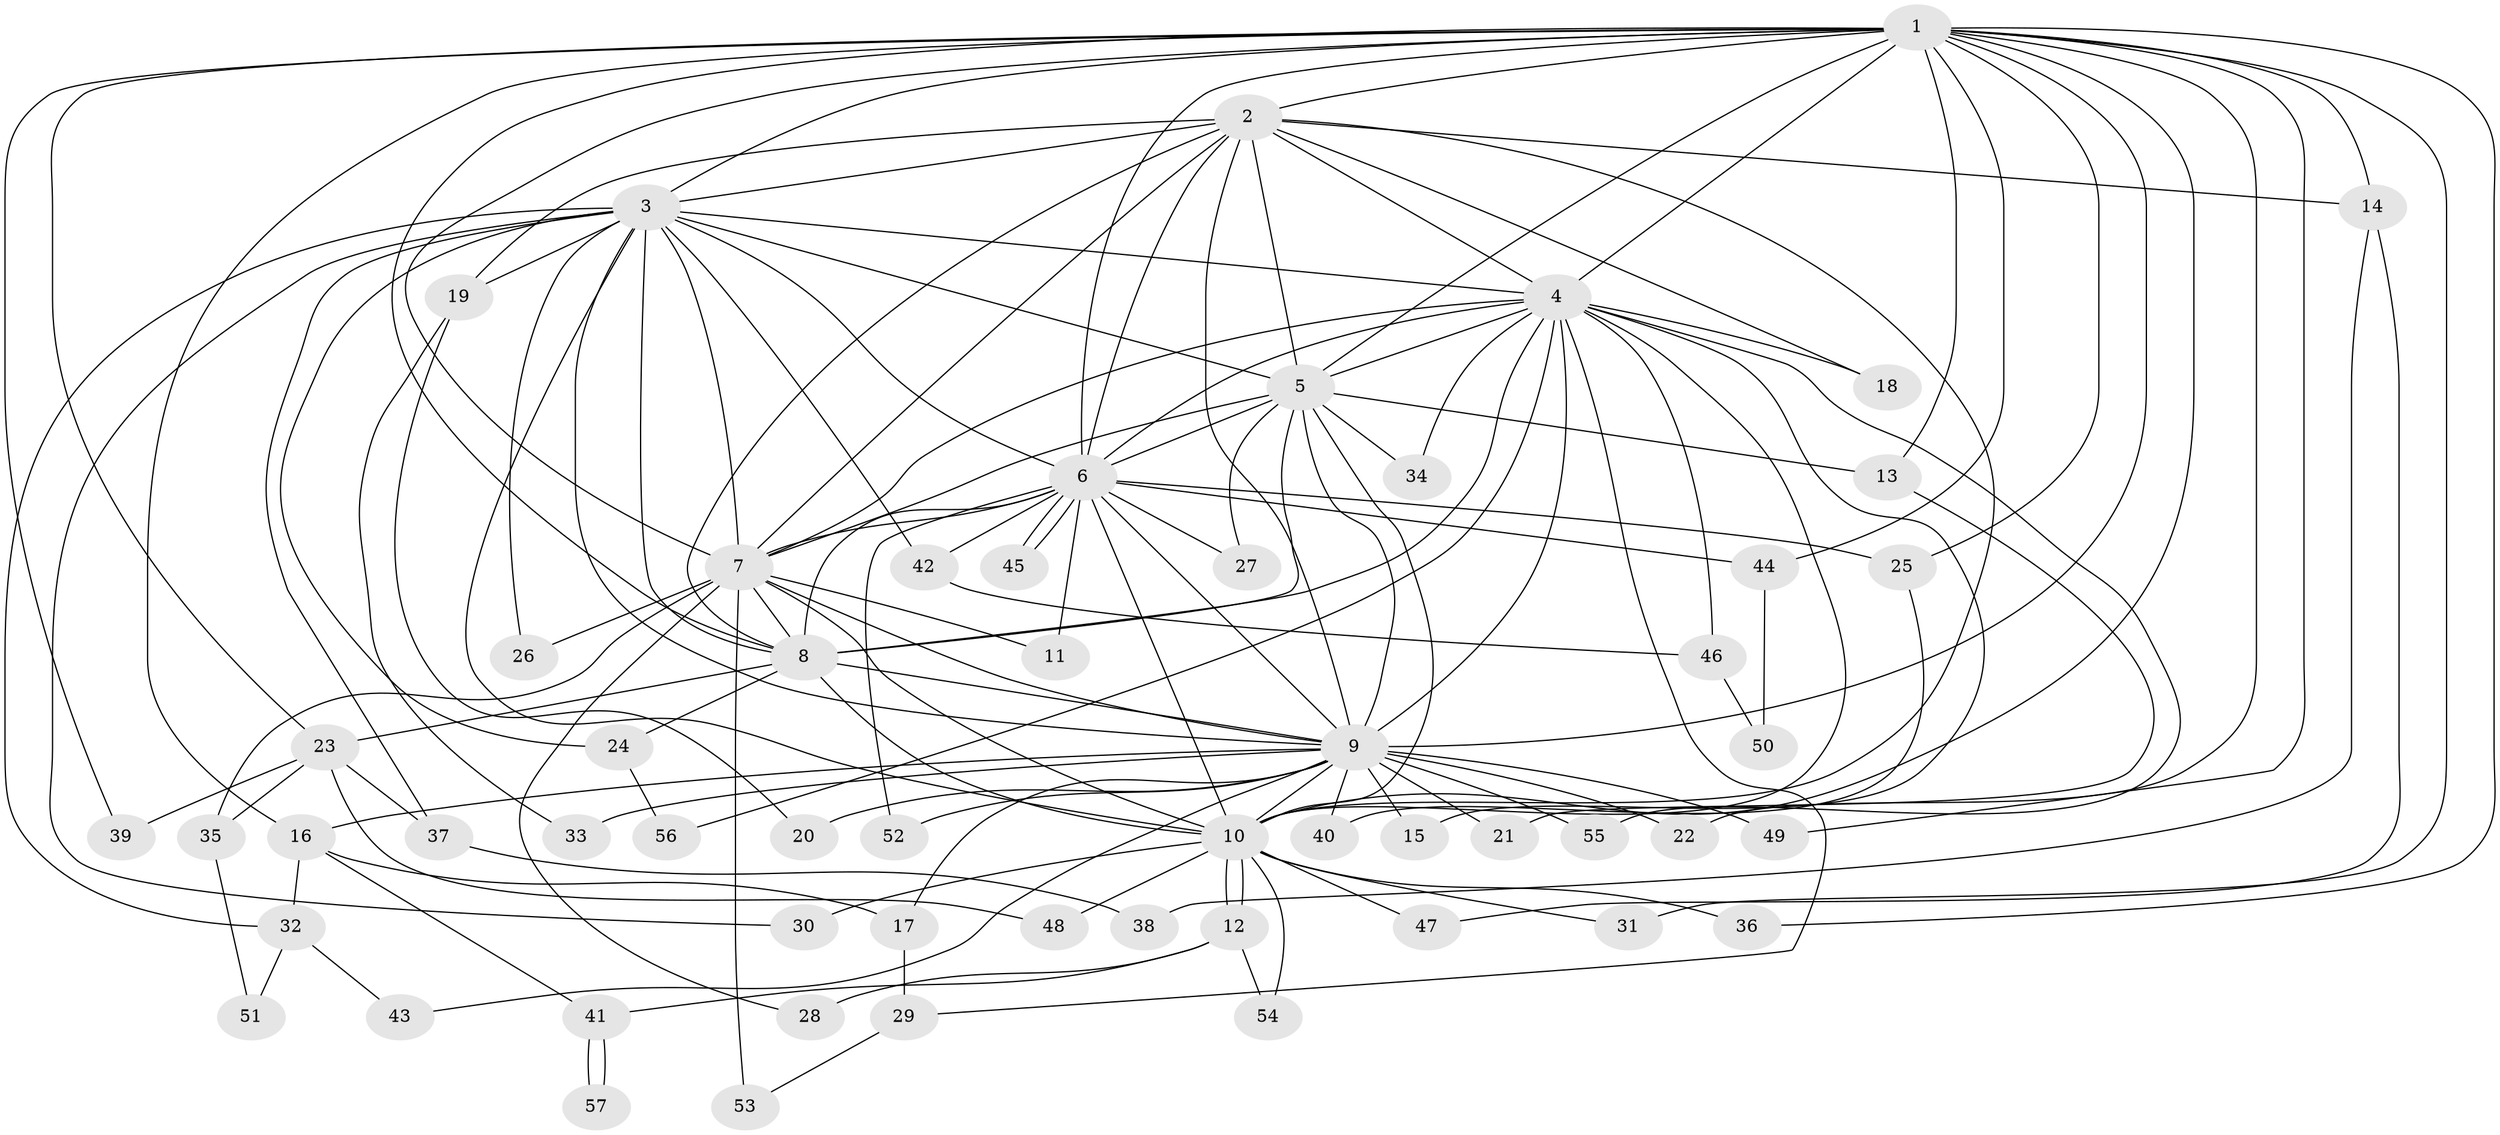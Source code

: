 // Generated by graph-tools (version 1.1) at 2025/01/03/09/25 03:01:19]
// undirected, 57 vertices, 139 edges
graph export_dot {
graph [start="1"]
  node [color=gray90,style=filled];
  1;
  2;
  3;
  4;
  5;
  6;
  7;
  8;
  9;
  10;
  11;
  12;
  13;
  14;
  15;
  16;
  17;
  18;
  19;
  20;
  21;
  22;
  23;
  24;
  25;
  26;
  27;
  28;
  29;
  30;
  31;
  32;
  33;
  34;
  35;
  36;
  37;
  38;
  39;
  40;
  41;
  42;
  43;
  44;
  45;
  46;
  47;
  48;
  49;
  50;
  51;
  52;
  53;
  54;
  55;
  56;
  57;
  1 -- 2;
  1 -- 3;
  1 -- 4;
  1 -- 5;
  1 -- 6;
  1 -- 7;
  1 -- 8;
  1 -- 9;
  1 -- 10;
  1 -- 13;
  1 -- 14;
  1 -- 16;
  1 -- 22;
  1 -- 23;
  1 -- 25;
  1 -- 31;
  1 -- 36;
  1 -- 39;
  1 -- 44;
  1 -- 49;
  2 -- 3;
  2 -- 4;
  2 -- 5;
  2 -- 6;
  2 -- 7;
  2 -- 8;
  2 -- 9;
  2 -- 10;
  2 -- 14;
  2 -- 18;
  2 -- 19;
  3 -- 4;
  3 -- 5;
  3 -- 6;
  3 -- 7;
  3 -- 8;
  3 -- 9;
  3 -- 10;
  3 -- 19;
  3 -- 24;
  3 -- 26;
  3 -- 30;
  3 -- 32;
  3 -- 37;
  3 -- 42;
  4 -- 5;
  4 -- 6;
  4 -- 7;
  4 -- 8;
  4 -- 9;
  4 -- 10;
  4 -- 15;
  4 -- 18;
  4 -- 29;
  4 -- 34;
  4 -- 46;
  4 -- 55;
  4 -- 56;
  5 -- 6;
  5 -- 7;
  5 -- 8;
  5 -- 9;
  5 -- 10;
  5 -- 13;
  5 -- 27;
  5 -- 34;
  6 -- 7;
  6 -- 8;
  6 -- 9;
  6 -- 10;
  6 -- 11;
  6 -- 25;
  6 -- 27;
  6 -- 42;
  6 -- 44;
  6 -- 45;
  6 -- 45;
  6 -- 52;
  7 -- 8;
  7 -- 9;
  7 -- 10;
  7 -- 11;
  7 -- 26;
  7 -- 28;
  7 -- 35;
  7 -- 53;
  8 -- 9;
  8 -- 10;
  8 -- 23;
  8 -- 24;
  9 -- 10;
  9 -- 15;
  9 -- 16;
  9 -- 17;
  9 -- 20;
  9 -- 21;
  9 -- 22;
  9 -- 33;
  9 -- 40;
  9 -- 43;
  9 -- 49;
  9 -- 52;
  9 -- 55;
  10 -- 12;
  10 -- 12;
  10 -- 30;
  10 -- 31;
  10 -- 36;
  10 -- 47;
  10 -- 48;
  10 -- 54;
  12 -- 28;
  12 -- 41;
  12 -- 54;
  13 -- 21;
  14 -- 38;
  14 -- 47;
  16 -- 17;
  16 -- 32;
  16 -- 41;
  17 -- 29;
  19 -- 20;
  19 -- 33;
  23 -- 35;
  23 -- 37;
  23 -- 39;
  23 -- 48;
  24 -- 56;
  25 -- 40;
  29 -- 53;
  32 -- 43;
  32 -- 51;
  35 -- 51;
  37 -- 38;
  41 -- 57;
  41 -- 57;
  42 -- 46;
  44 -- 50;
  46 -- 50;
}
